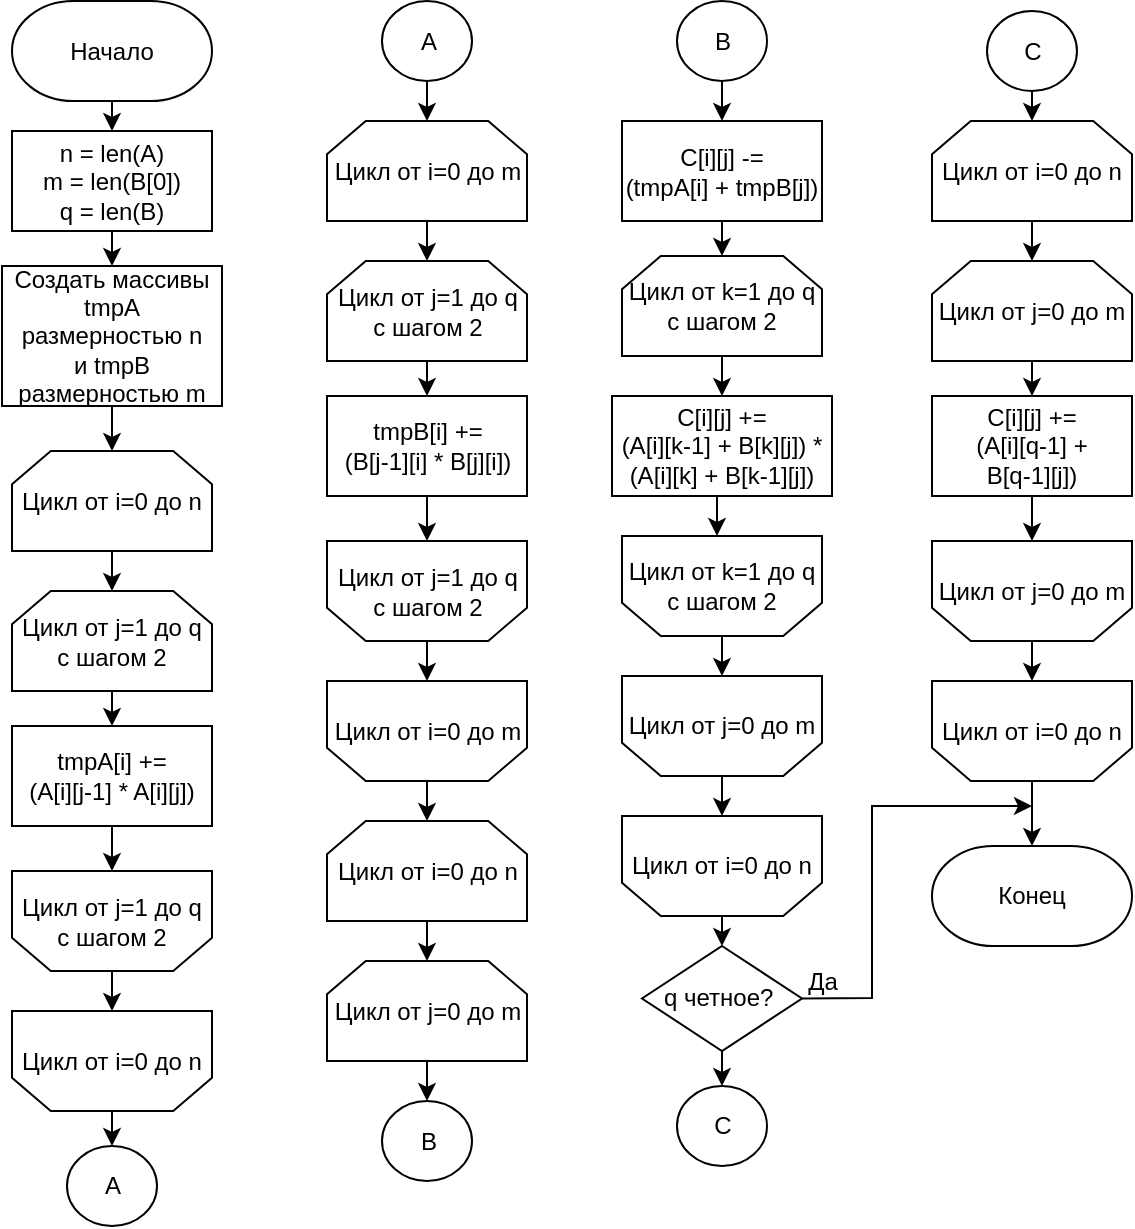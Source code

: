 <mxfile version="14.6.13" type="device"><diagram id="C5RBs43oDa-KdzZeNtuy" name="Page-1"><mxGraphModel dx="682" dy="948" grid="0" gridSize="10" guides="1" tooltips="1" connect="1" arrows="1" fold="1" page="1" pageScale="1" pageWidth="827" pageHeight="1169" math="0" shadow="0"><root><mxCell id="WIyWlLk6GJQsqaUBKTNV-0"/><mxCell id="WIyWlLk6GJQsqaUBKTNV-1" parent="WIyWlLk6GJQsqaUBKTNV-0"/><mxCell id="-yBMfY92cDl7zNIJ8aVc-0" value="Начало" style="strokeWidth=1;html=1;shape=mxgraph.flowchart.terminator;whiteSpace=wrap;" parent="WIyWlLk6GJQsqaUBKTNV-1" vertex="1"><mxGeometry x="140" y="37.5" width="100" height="50" as="geometry"/></mxCell><mxCell id="-yBMfY92cDl7zNIJ8aVc-3" value="n = len(A)&lt;br&gt;m = len(B[0])&lt;br&gt;q = len(B)" style="rounded=0;whiteSpace=wrap;html=1;absoluteArcSize=1;arcSize=14;strokeWidth=1;" parent="WIyWlLk6GJQsqaUBKTNV-1" vertex="1"><mxGeometry x="140" y="102.5" width="100" height="50" as="geometry"/></mxCell><mxCell id="-yBMfY92cDl7zNIJ8aVc-5" value="Цикл от i=0 до n" style="strokeWidth=1;html=1;shape=stencil(rZVNb4MwDIZ/Ta5VIFpXjlPWnapeetg5pe6ICgkKWbv9+6W4aHwMxrxKHPBreB9sbIUJWWWqBBZzowpg4pnF8cbaMggbXWgfwnCbYWLJMbxgmKwwVFUJqUftrJxW+xwwU3lnT3DRB39z0CYDh65izfhTeOZ6CZlaY4KJtqbqZFr5YKa0Ce/yDzTjiwfEfN5ijMpAKMCD66jf5W1RYPELmRTNI+0IpG5FDfc30uvfSRGNtKZ0r8+KZsK2hLr4gsc9XLKayduReAm1OlIvm60jVDfCEzIoYwso5F6lpzdn383hx68s1XW5B4kmXdgztIau16upBjQOuTYth8d/O/QaeAeLJcGC39mBUgblb6S5rWBiaIM+mIhaHRkjIY/WwcR8HXWe4zkyNroDg1rFc60WvgA=);whiteSpace=wrap;" parent="WIyWlLk6GJQsqaUBKTNV-1" vertex="1"><mxGeometry x="140" y="262.5" width="100" height="50" as="geometry"/></mxCell><mxCell id="-yBMfY92cDl7zNIJ8aVc-6" value="" style="endArrow=classic;html=1;exitX=0.5;exitY=1;exitDx=0;exitDy=0;entryX=0.5;entryY=0;entryDx=0;entryDy=0;" parent="WIyWlLk6GJQsqaUBKTNV-1" source="-yBMfY92cDl7zNIJ8aVc-3" edge="1" target="zWkBIGiJDW9eVkuwqsB4-0"><mxGeometry width="50" height="50" relative="1" as="geometry"><mxPoint x="210" y="22.5" as="sourcePoint"/><mxPoint x="190" y="172.5" as="targetPoint"/></mxGeometry></mxCell><mxCell id="-yBMfY92cDl7zNIJ8aVc-8" value="" style="endArrow=classic;html=1;exitX=0.5;exitY=1;exitDx=0;exitDy=0;exitPerimeter=0;entryX=0.5;entryY=0;entryDx=0;entryDy=0;entryPerimeter=0;" parent="WIyWlLk6GJQsqaUBKTNV-1" source="-yBMfY92cDl7zNIJ8aVc-5" target="N72QY26TZbya8H9kIFj0-0" edge="1"><mxGeometry width="50" height="50" relative="1" as="geometry"><mxPoint x="220" y="102.5" as="sourcePoint"/><mxPoint x="190" y="332.5" as="targetPoint"/></mxGeometry></mxCell><mxCell id="Sy1VbZIVCNNptTaLWqNR-4" value="" style="endArrow=classic;html=1;exitX=0.5;exitY=1;exitDx=0;exitDy=0;exitPerimeter=0;entryX=0.5;entryY=0;entryDx=0;entryDy=0;" parent="WIyWlLk6GJQsqaUBKTNV-1" source="-yBMfY92cDl7zNIJ8aVc-0" edge="1" target="-yBMfY92cDl7zNIJ8aVc-3"><mxGeometry width="50" height="50" relative="1" as="geometry"><mxPoint x="160" y="462.5" as="sourcePoint"/><mxPoint x="190" y="112.5" as="targetPoint"/></mxGeometry></mxCell><mxCell id="Sy1VbZIVCNNptTaLWqNR-7" value="А" style="verticalLabelPosition=middle;verticalAlign=middle;html=1;shape=mxgraph.flowchart.on-page_reference;rounded=0;fontFamily=Helvetica;strokeWidth=1;labelPosition=center;align=center;" parent="WIyWlLk6GJQsqaUBKTNV-1" vertex="1"><mxGeometry x="167.5" y="610" width="45" height="40" as="geometry"/></mxCell><mxCell id="Sy1VbZIVCNNptTaLWqNR-17" value="Конец" style="strokeWidth=1;html=1;shape=mxgraph.flowchart.terminator;whiteSpace=wrap;" parent="WIyWlLk6GJQsqaUBKTNV-1" vertex="1"><mxGeometry x="600" y="460" width="100" height="50" as="geometry"/></mxCell><mxCell id="aiIDK9T_HGXLRwg9emyF-4" value="" style="endArrow=classic;html=1;exitX=0.5;exitY=0;exitDx=0;exitDy=0;entryX=0.5;entryY=0;entryDx=0;entryDy=0;entryPerimeter=0;exitPerimeter=0;" parent="WIyWlLk6GJQsqaUBKTNV-1" target="Sy1VbZIVCNNptTaLWqNR-7" edge="1" source="zWkBIGiJDW9eVkuwqsB4-4"><mxGeometry width="50" height="50" relative="1" as="geometry"><mxPoint x="190" y="592.5" as="sourcePoint"/><mxPoint x="330" y="612.5" as="targetPoint"/></mxGeometry></mxCell><mxCell id="N72QY26TZbya8H9kIFj0-0" value="Цикл от j=1 до q&lt;br&gt;с шагом 2" style="strokeWidth=1;html=1;shape=stencil(rZVNb4MwDIZ/Ta5VIFpXjlPWnapeetg5pe6ICgkKWbv9+6W4aHwMxrxKHPBreB9sbIUJWWWqBBZzowpg4pnF8cbaMggbXWgfwnCbYWLJMbxgmKwwVFUJqUftrJxW+xwwU3lnT3DRB39z0CYDh65izfhTeOZ6CZlaY4KJtqbqZFr5YKa0Ce/yDzTjiwfEfN5ijMpAKMCD66jf5W1RYPELmRTNI+0IpG5FDfc30uvfSRGNtKZ0r8+KZsK2hLr4gsc9XLKayduReAm1OlIvm60jVDfCEzIoYwso5F6lpzdn383hx68s1XW5B4kmXdgztIau16upBjQOuTYth8d/O/QaeAeLJcGC39mBUgblb6S5rWBiaIM+mIhaHRkjIY/WwcR8HXWe4zkyNroDg1rFc60WvgA=);whiteSpace=wrap;" parent="WIyWlLk6GJQsqaUBKTNV-1" vertex="1"><mxGeometry x="140" y="332.5" width="100" height="50" as="geometry"/></mxCell><mxCell id="zWkBIGiJDW9eVkuwqsB4-0" value="Создать массивы tmpA размерностью n &lt;br&gt;и tmpB размерностью m" style="rounded=0;whiteSpace=wrap;html=1;absoluteArcSize=1;arcSize=14;strokeWidth=1;" vertex="1" parent="WIyWlLk6GJQsqaUBKTNV-1"><mxGeometry x="135" y="170" width="110" height="70" as="geometry"/></mxCell><mxCell id="zWkBIGiJDW9eVkuwqsB4-1" value="" style="endArrow=classic;html=1;exitX=0.5;exitY=1;exitDx=0;exitDy=0;entryX=0.5;entryY=0;entryDx=0;entryDy=0;entryPerimeter=0;" edge="1" parent="WIyWlLk6GJQsqaUBKTNV-1" source="zWkBIGiJDW9eVkuwqsB4-0" target="-yBMfY92cDl7zNIJ8aVc-5"><mxGeometry width="50" height="50" relative="1" as="geometry"><mxPoint x="200" y="322.5" as="sourcePoint"/><mxPoint x="200" y="342.5" as="targetPoint"/></mxGeometry></mxCell><mxCell id="zWkBIGiJDW9eVkuwqsB4-2" value="tmpA[i] +=&lt;br&gt;(A[i][j-1] * A[i][j])" style="rounded=0;whiteSpace=wrap;html=1;absoluteArcSize=1;arcSize=14;strokeWidth=1;" vertex="1" parent="WIyWlLk6GJQsqaUBKTNV-1"><mxGeometry x="140" y="400" width="100" height="50" as="geometry"/></mxCell><mxCell id="zWkBIGiJDW9eVkuwqsB4-3" value="" style="endArrow=classic;html=1;exitX=0.5;exitY=1;exitDx=0;exitDy=0;exitPerimeter=0;entryX=0.5;entryY=0;entryDx=0;entryDy=0;" edge="1" parent="WIyWlLk6GJQsqaUBKTNV-1" source="N72QY26TZbya8H9kIFj0-0" target="zWkBIGiJDW9eVkuwqsB4-2"><mxGeometry width="50" height="50" relative="1" as="geometry"><mxPoint x="320" y="392.5" as="sourcePoint"/><mxPoint x="370" y="342.5" as="targetPoint"/></mxGeometry></mxCell><mxCell id="zWkBIGiJDW9eVkuwqsB4-4" value="Цикл от i=0 до n" style="strokeWidth=1;shape=stencil(rZVNb4MwDIZ/Ta5VIFpXjlPWnapeetg5pe6ICgkKWbv9+6W4aHwMxrxKHPBreB9sbIUJWWWqBBZzowpg4pnF8cbaMggbXWgfwnCbYWLJMbxgmKwwVFUJqUftrJxW+xwwU3lnT3DRB39z0CYDh65izfhTeOZ6CZlaY4KJtqbqZFr5YKa0Ce/yDzTjiwfEfN5ijMpAKMCD66jf5W1RYPELmRTNI+0IpG5FDfc30uvfSRGNtKZ0r8+KZsK2hLr4gsc9XLKayduReAm1OlIvm60jVDfCEzIoYwso5F6lpzdn383hx68s1XW5B4kmXdgztIau16upBjQOuTYth8d/O/QaeAeLJcGC39mBUgblb6S5rWBiaIM+mIhaHRkjIY/WwcR8HXWe4zkyNroDg1rFc60WvgA=);rotation=0;horizontal=1;verticalAlign=middle;labelPosition=center;verticalLabelPosition=middle;align=center;labelBorderColor=none;fontFamily=Helvetica;whiteSpace=wrap;html=1;direction=west;" vertex="1" parent="WIyWlLk6GJQsqaUBKTNV-1"><mxGeometry x="140" y="542.5" width="100" height="50" as="geometry"/></mxCell><mxCell id="zWkBIGiJDW9eVkuwqsB4-5" value="Цикл от j=1 до q&lt;br&gt;с шагом 2" style="strokeWidth=1;shape=stencil(rZVNb4MwDIZ/Ta5VIFpXjlPWnapeetg5pe6ICgkKWbv9+6W4aHwMxrxKHPBreB9sbIUJWWWqBBZzowpg4pnF8cbaMggbXWgfwnCbYWLJMbxgmKwwVFUJqUftrJxW+xwwU3lnT3DRB39z0CYDh65izfhTeOZ6CZlaY4KJtqbqZFr5YKa0Ce/yDzTjiwfEfN5ijMpAKMCD66jf5W1RYPELmRTNI+0IpG5FDfc30uvfSRGNtKZ0r8+KZsK2hLr4gsc9XLKayduReAm1OlIvm60jVDfCEzIoYwso5F6lpzdn383hx68s1XW5B4kmXdgztIau16upBjQOuTYth8d/O/QaeAeLJcGC39mBUgblb6S5rWBiaIM+mIhaHRkjIY/WwcR8HXWe4zkyNroDg1rFc60WvgA=);rotation=0;horizontal=1;verticalAlign=middle;labelPosition=center;verticalLabelPosition=middle;align=center;labelBorderColor=none;fontFamily=Helvetica;whiteSpace=wrap;html=1;direction=west;" vertex="1" parent="WIyWlLk6GJQsqaUBKTNV-1"><mxGeometry x="140" y="472.5" width="100" height="50" as="geometry"/></mxCell><mxCell id="zWkBIGiJDW9eVkuwqsB4-6" value="" style="endArrow=classic;html=1;exitX=0.5;exitY=0;exitDx=0;exitDy=0;exitPerimeter=0;entryX=0.5;entryY=1;entryDx=0;entryDy=0;entryPerimeter=0;" edge="1" parent="WIyWlLk6GJQsqaUBKTNV-1" source="zWkBIGiJDW9eVkuwqsB4-5" target="zWkBIGiJDW9eVkuwqsB4-4"><mxGeometry width="50" height="50" relative="1" as="geometry"><mxPoint x="132.5" y="592.5" as="sourcePoint"/><mxPoint x="182.5" y="542.5" as="targetPoint"/></mxGeometry></mxCell><mxCell id="zWkBIGiJDW9eVkuwqsB4-7" value="" style="endArrow=classic;html=1;exitX=0.5;exitY=1;exitDx=0;exitDy=0;entryX=0.5;entryY=1;entryDx=0;entryDy=0;entryPerimeter=0;" edge="1" parent="WIyWlLk6GJQsqaUBKTNV-1" source="zWkBIGiJDW9eVkuwqsB4-2" target="zWkBIGiJDW9eVkuwqsB4-5"><mxGeometry width="50" height="50" relative="1" as="geometry"><mxPoint x="320" y="392.5" as="sourcePoint"/><mxPoint x="370" y="342.5" as="targetPoint"/></mxGeometry></mxCell><mxCell id="zWkBIGiJDW9eVkuwqsB4-8" value="А" style="verticalLabelPosition=middle;verticalAlign=middle;html=1;shape=mxgraph.flowchart.on-page_reference;rounded=0;fontFamily=Helvetica;strokeWidth=1;labelPosition=center;align=center;" vertex="1" parent="WIyWlLk6GJQsqaUBKTNV-1"><mxGeometry x="325" y="37.5" width="45" height="40" as="geometry"/></mxCell><mxCell id="zWkBIGiJDW9eVkuwqsB4-9" value="" style="endArrow=classic;html=1;exitX=0.5;exitY=1;exitDx=0;exitDy=0;exitPerimeter=0;entryX=0.5;entryY=0;entryDx=0;entryDy=0;rounded=1;entryPerimeter=0;" edge="1" parent="WIyWlLk6GJQsqaUBKTNV-1" source="zWkBIGiJDW9eVkuwqsB4-8" target="zWkBIGiJDW9eVkuwqsB4-10"><mxGeometry width="50" height="50" relative="1" as="geometry"><mxPoint x="180" y="87.5" as="sourcePoint"/><mxPoint x="347.5" y="107.5" as="targetPoint"/></mxGeometry></mxCell><mxCell id="zWkBIGiJDW9eVkuwqsB4-10" value="Цикл от i=0 до m" style="strokeWidth=1;html=1;shape=stencil(rZVNb4MwDIZ/Ta5VIFpXjlPWnapeetg5pe6ICgkKWbv9+6W4aHwMxrxKHPBreB9sbIUJWWWqBBZzowpg4pnF8cbaMggbXWgfwnCbYWLJMbxgmKwwVFUJqUftrJxW+xwwU3lnT3DRB39z0CYDh65izfhTeOZ6CZlaY4KJtqbqZFr5YKa0Ce/yDzTjiwfEfN5ijMpAKMCD66jf5W1RYPELmRTNI+0IpG5FDfc30uvfSRGNtKZ0r8+KZsK2hLr4gsc9XLKayduReAm1OlIvm60jVDfCEzIoYwso5F6lpzdn383hx68s1XW5B4kmXdgztIau16upBjQOuTYth8d/O/QaeAeLJcGC39mBUgblb6S5rWBiaIM+mIhaHRkjIY/WwcR8HXWe4zkyNroDg1rFc60WvgA=);whiteSpace=wrap;" vertex="1" parent="WIyWlLk6GJQsqaUBKTNV-1"><mxGeometry x="297.5" y="97.5" width="100" height="50" as="geometry"/></mxCell><mxCell id="zWkBIGiJDW9eVkuwqsB4-11" value="" style="endArrow=classic;html=1;exitX=0.5;exitY=1;exitDx=0;exitDy=0;exitPerimeter=0;entryX=0.5;entryY=0;entryDx=0;entryDy=0;entryPerimeter=0;" edge="1" parent="WIyWlLk6GJQsqaUBKTNV-1" source="zWkBIGiJDW9eVkuwqsB4-10" target="zWkBIGiJDW9eVkuwqsB4-12"><mxGeometry width="50" height="50" relative="1" as="geometry"><mxPoint x="377.5" y="-62.5" as="sourcePoint"/><mxPoint x="347.5" y="167.5" as="targetPoint"/></mxGeometry></mxCell><mxCell id="zWkBIGiJDW9eVkuwqsB4-12" value="Цикл от j=1 до q&lt;br&gt;с шагом 2" style="strokeWidth=1;html=1;shape=stencil(rZVNb4MwDIZ/Ta5VIFpXjlPWnapeetg5pe6ICgkKWbv9+6W4aHwMxrxKHPBreB9sbIUJWWWqBBZzowpg4pnF8cbaMggbXWgfwnCbYWLJMbxgmKwwVFUJqUftrJxW+xwwU3lnT3DRB39z0CYDh65izfhTeOZ6CZlaY4KJtqbqZFr5YKa0Ce/yDzTjiwfEfN5ijMpAKMCD66jf5W1RYPELmRTNI+0IpG5FDfc30uvfSRGNtKZ0r8+KZsK2hLr4gsc9XLKayduReAm1OlIvm60jVDfCEzIoYwso5F6lpzdn383hx68s1XW5B4kmXdgztIau16upBjQOuTYth8d/O/QaeAeLJcGC39mBUgblb6S5rWBiaIM+mIhaHRkjIY/WwcR8HXWe4zkyNroDg1rFc60WvgA=);whiteSpace=wrap;" vertex="1" parent="WIyWlLk6GJQsqaUBKTNV-1"><mxGeometry x="297.5" y="167.5" width="100" height="50" as="geometry"/></mxCell><mxCell id="zWkBIGiJDW9eVkuwqsB4-13" value="tmpB[i] +=&lt;br&gt;(B[j-1][i] * B[j][i])" style="rounded=0;whiteSpace=wrap;html=1;absoluteArcSize=1;arcSize=14;strokeWidth=1;" vertex="1" parent="WIyWlLk6GJQsqaUBKTNV-1"><mxGeometry x="297.5" y="235" width="100" height="50" as="geometry"/></mxCell><mxCell id="zWkBIGiJDW9eVkuwqsB4-14" value="" style="endArrow=classic;html=1;exitX=0.5;exitY=1;exitDx=0;exitDy=0;exitPerimeter=0;entryX=0.5;entryY=0;entryDx=0;entryDy=0;" edge="1" parent="WIyWlLk6GJQsqaUBKTNV-1" source="zWkBIGiJDW9eVkuwqsB4-12" target="zWkBIGiJDW9eVkuwqsB4-13"><mxGeometry width="50" height="50" relative="1" as="geometry"><mxPoint x="477.5" y="227.5" as="sourcePoint"/><mxPoint x="527.5" y="177.5" as="targetPoint"/></mxGeometry></mxCell><mxCell id="zWkBIGiJDW9eVkuwqsB4-15" value="Цикл от i=0 до m" style="strokeWidth=1;shape=stencil(rZVNb4MwDIZ/Ta5VIFpXjlPWnapeetg5pe6ICgkKWbv9+6W4aHwMxrxKHPBreB9sbIUJWWWqBBZzowpg4pnF8cbaMggbXWgfwnCbYWLJMbxgmKwwVFUJqUftrJxW+xwwU3lnT3DRB39z0CYDh65izfhTeOZ6CZlaY4KJtqbqZFr5YKa0Ce/yDzTjiwfEfN5ijMpAKMCD66jf5W1RYPELmRTNI+0IpG5FDfc30uvfSRGNtKZ0r8+KZsK2hLr4gsc9XLKayduReAm1OlIvm60jVDfCEzIoYwso5F6lpzdn383hx68s1XW5B4kmXdgztIau16upBjQOuTYth8d/O/QaeAeLJcGC39mBUgblb6S5rWBiaIM+mIhaHRkjIY/WwcR8HXWe4zkyNroDg1rFc60WvgA=);rotation=0;horizontal=1;verticalAlign=middle;labelPosition=center;verticalLabelPosition=middle;align=center;labelBorderColor=none;fontFamily=Helvetica;whiteSpace=wrap;html=1;direction=west;" vertex="1" parent="WIyWlLk6GJQsqaUBKTNV-1"><mxGeometry x="297.5" y="377.5" width="100" height="50" as="geometry"/></mxCell><mxCell id="zWkBIGiJDW9eVkuwqsB4-16" value="Цикл от j=1 до q&lt;br&gt;с шагом 2" style="strokeWidth=1;shape=stencil(rZVNb4MwDIZ/Ta5VIFpXjlPWnapeetg5pe6ICgkKWbv9+6W4aHwMxrxKHPBreB9sbIUJWWWqBBZzowpg4pnF8cbaMggbXWgfwnCbYWLJMbxgmKwwVFUJqUftrJxW+xwwU3lnT3DRB39z0CYDh65izfhTeOZ6CZlaY4KJtqbqZFr5YKa0Ce/yDzTjiwfEfN5ijMpAKMCD66jf5W1RYPELmRTNI+0IpG5FDfc30uvfSRGNtKZ0r8+KZsK2hLr4gsc9XLKayduReAm1OlIvm60jVDfCEzIoYwso5F6lpzdn383hx68s1XW5B4kmXdgztIau16upBjQOuTYth8d/O/QaeAeLJcGC39mBUgblb6S5rWBiaIM+mIhaHRkjIY/WwcR8HXWe4zkyNroDg1rFc60WvgA=);rotation=0;horizontal=1;verticalAlign=middle;labelPosition=center;verticalLabelPosition=middle;align=center;labelBorderColor=none;fontFamily=Helvetica;whiteSpace=wrap;html=1;direction=west;" vertex="1" parent="WIyWlLk6GJQsqaUBKTNV-1"><mxGeometry x="297.5" y="307.5" width="100" height="50" as="geometry"/></mxCell><mxCell id="zWkBIGiJDW9eVkuwqsB4-17" value="" style="endArrow=classic;html=1;exitX=0.5;exitY=0;exitDx=0;exitDy=0;exitPerimeter=0;entryX=0.5;entryY=1;entryDx=0;entryDy=0;entryPerimeter=0;" edge="1" parent="WIyWlLk6GJQsqaUBKTNV-1" source="zWkBIGiJDW9eVkuwqsB4-16" target="zWkBIGiJDW9eVkuwqsB4-15"><mxGeometry width="50" height="50" relative="1" as="geometry"><mxPoint x="290" y="427.5" as="sourcePoint"/><mxPoint x="340" y="377.5" as="targetPoint"/></mxGeometry></mxCell><mxCell id="zWkBIGiJDW9eVkuwqsB4-18" value="" style="endArrow=classic;html=1;exitX=0.5;exitY=1;exitDx=0;exitDy=0;entryX=0.5;entryY=1;entryDx=0;entryDy=0;entryPerimeter=0;" edge="1" parent="WIyWlLk6GJQsqaUBKTNV-1" source="zWkBIGiJDW9eVkuwqsB4-13" target="zWkBIGiJDW9eVkuwqsB4-16"><mxGeometry width="50" height="50" relative="1" as="geometry"><mxPoint x="477.5" y="227.5" as="sourcePoint"/><mxPoint x="527.5" y="177.5" as="targetPoint"/></mxGeometry></mxCell><mxCell id="zWkBIGiJDW9eVkuwqsB4-19" value="" style="endArrow=classic;html=1;exitX=0.5;exitY=0;exitDx=0;exitDy=0;exitPerimeter=0;entryX=0.5;entryY=0;entryDx=0;entryDy=0;entryPerimeter=0;" edge="1" parent="WIyWlLk6GJQsqaUBKTNV-1" source="zWkBIGiJDW9eVkuwqsB4-15" target="zWkBIGiJDW9eVkuwqsB4-20"><mxGeometry width="50" height="50" relative="1" as="geometry"><mxPoint x="357.5" y="367.5" as="sourcePoint"/><mxPoint x="427.5" y="477.5" as="targetPoint"/></mxGeometry></mxCell><mxCell id="zWkBIGiJDW9eVkuwqsB4-20" value="Цикл от i=0 до n" style="strokeWidth=1;html=1;shape=stencil(rZVNb4MwDIZ/Ta5VIFpXjlPWnapeetg5pe6ICgkKWbv9+6W4aHwMxrxKHPBreB9sbIUJWWWqBBZzowpg4pnF8cbaMggbXWgfwnCbYWLJMbxgmKwwVFUJqUftrJxW+xwwU3lnT3DRB39z0CYDh65izfhTeOZ6CZlaY4KJtqbqZFr5YKa0Ce/yDzTjiwfEfN5ijMpAKMCD66jf5W1RYPELmRTNI+0IpG5FDfc30uvfSRGNtKZ0r8+KZsK2hLr4gsc9XLKayduReAm1OlIvm60jVDfCEzIoYwso5F6lpzdn383hx68s1XW5B4kmXdgztIau16upBjQOuTYth8d/O/QaeAeLJcGC39mBUgblb6S5rWBiaIM+mIhaHRkjIY/WwcR8HXWe4zkyNroDg1rFc60WvgA=);whiteSpace=wrap;" vertex="1" parent="WIyWlLk6GJQsqaUBKTNV-1"><mxGeometry x="297.5" y="447.5" width="100" height="50" as="geometry"/></mxCell><mxCell id="zWkBIGiJDW9eVkuwqsB4-21" value="" style="endArrow=classic;html=1;exitX=0.5;exitY=1;exitDx=0;exitDy=0;exitPerimeter=0;entryX=0.5;entryY=0;entryDx=0;entryDy=0;entryPerimeter=0;" edge="1" parent="WIyWlLk6GJQsqaUBKTNV-1" source="zWkBIGiJDW9eVkuwqsB4-20" target="zWkBIGiJDW9eVkuwqsB4-22"><mxGeometry width="50" height="50" relative="1" as="geometry"><mxPoint x="377.5" y="287.5" as="sourcePoint"/><mxPoint x="347.5" y="517.5" as="targetPoint"/></mxGeometry></mxCell><mxCell id="zWkBIGiJDW9eVkuwqsB4-22" value="Цикл от j=0 до m" style="strokeWidth=1;html=1;shape=stencil(rZVNb4MwDIZ/Ta5VIFpXjlPWnapeetg5pe6ICgkKWbv9+6W4aHwMxrxKHPBreB9sbIUJWWWqBBZzowpg4pnF8cbaMggbXWgfwnCbYWLJMbxgmKwwVFUJqUftrJxW+xwwU3lnT3DRB39z0CYDh65izfhTeOZ6CZlaY4KJtqbqZFr5YKa0Ce/yDzTjiwfEfN5ijMpAKMCD66jf5W1RYPELmRTNI+0IpG5FDfc30uvfSRGNtKZ0r8+KZsK2hLr4gsc9XLKayduReAm1OlIvm60jVDfCEzIoYwso5F6lpzdn383hx68s1XW5B4kmXdgztIau16upBjQOuTYth8d/O/QaeAeLJcGC39mBUgblb6S5rWBiaIM+mIhaHRkjIY/WwcR8HXWe4zkyNroDg1rFc60WvgA=);whiteSpace=wrap;" vertex="1" parent="WIyWlLk6GJQsqaUBKTNV-1"><mxGeometry x="297.5" y="517.5" width="100" height="50" as="geometry"/></mxCell><mxCell id="zWkBIGiJDW9eVkuwqsB4-23" value="B" style="verticalLabelPosition=middle;verticalAlign=middle;html=1;shape=mxgraph.flowchart.on-page_reference;rounded=0;fontFamily=Helvetica;strokeWidth=1;labelPosition=center;align=center;" vertex="1" parent="WIyWlLk6GJQsqaUBKTNV-1"><mxGeometry x="325" y="587.5" width="45" height="40" as="geometry"/></mxCell><mxCell id="zWkBIGiJDW9eVkuwqsB4-24" value="" style="endArrow=classic;html=1;exitX=0.5;exitY=1;exitDx=0;exitDy=0;exitPerimeter=0;entryX=0.5;entryY=0;entryDx=0;entryDy=0;entryPerimeter=0;" edge="1" parent="WIyWlLk6GJQsqaUBKTNV-1" source="zWkBIGiJDW9eVkuwqsB4-22" target="zWkBIGiJDW9eVkuwqsB4-23"><mxGeometry width="50" height="50" relative="1" as="geometry"><mxPoint x="357.5" y="507.5" as="sourcePoint"/><mxPoint x="357.5" y="527.5" as="targetPoint"/></mxGeometry></mxCell><mxCell id="zWkBIGiJDW9eVkuwqsB4-53" value="C" style="verticalLabelPosition=middle;verticalAlign=middle;html=1;shape=mxgraph.flowchart.on-page_reference;rounded=0;fontFamily=Helvetica;strokeWidth=1;labelPosition=center;align=center;" vertex="1" parent="WIyWlLk6GJQsqaUBKTNV-1"><mxGeometry x="627.5" y="42.5" width="45" height="40" as="geometry"/></mxCell><mxCell id="zWkBIGiJDW9eVkuwqsB4-54" value="" style="endArrow=classic;html=1;exitX=0.5;exitY=1;exitDx=0;exitDy=0;exitPerimeter=0;rounded=1;entryX=0.5;entryY=0;entryDx=0;entryDy=0;entryPerimeter=0;" edge="1" parent="WIyWlLk6GJQsqaUBKTNV-1" source="zWkBIGiJDW9eVkuwqsB4-53" target="zWkBIGiJDW9eVkuwqsB4-74"><mxGeometry width="50" height="50" relative="1" as="geometry"><mxPoint x="485" y="87.5" as="sourcePoint"/><mxPoint x="653" y="90" as="targetPoint"/></mxGeometry></mxCell><mxCell id="zWkBIGiJDW9eVkuwqsB4-55" value="B" style="verticalLabelPosition=middle;verticalAlign=middle;html=1;shape=mxgraph.flowchart.on-page_reference;rounded=0;fontFamily=Helvetica;strokeWidth=1;labelPosition=center;align=center;" vertex="1" parent="WIyWlLk6GJQsqaUBKTNV-1"><mxGeometry x="472.5" y="37.5" width="45" height="40" as="geometry"/></mxCell><mxCell id="zWkBIGiJDW9eVkuwqsB4-56" value="C[i][j] -=&lt;br&gt;(tmpA[i] + tmpB[j])" style="rounded=0;whiteSpace=wrap;html=1;absoluteArcSize=1;arcSize=14;strokeWidth=1;" vertex="1" parent="WIyWlLk6GJQsqaUBKTNV-1"><mxGeometry x="445" y="97.5" width="100" height="50" as="geometry"/></mxCell><mxCell id="zWkBIGiJDW9eVkuwqsB4-57" value="Цикл от k=1 до q&lt;br&gt;с шагом 2" style="strokeWidth=1;html=1;shape=stencil(rZVNb4MwDIZ/Ta5VIFpXjlPWnapeetg5pe6ICgkKWbv9+6W4aHwMxrxKHPBreB9sbIUJWWWqBBZzowpg4pnF8cbaMggbXWgfwnCbYWLJMbxgmKwwVFUJqUftrJxW+xwwU3lnT3DRB39z0CYDh65izfhTeOZ6CZlaY4KJtqbqZFr5YKa0Ce/yDzTjiwfEfN5ijMpAKMCD66jf5W1RYPELmRTNI+0IpG5FDfc30uvfSRGNtKZ0r8+KZsK2hLr4gsc9XLKayduReAm1OlIvm60jVDfCEzIoYwso5F6lpzdn383hx68s1XW5B4kmXdgztIau16upBjQOuTYth8d/O/QaeAeLJcGC39mBUgblb6S5rWBiaIM+mIhaHRkjIY/WwcR8HXWe4zkyNroDg1rFc60WvgA=);whiteSpace=wrap;" vertex="1" parent="WIyWlLk6GJQsqaUBKTNV-1"><mxGeometry x="445" y="165" width="100" height="50" as="geometry"/></mxCell><mxCell id="zWkBIGiJDW9eVkuwqsB4-58" value="C[i][j] +=&lt;br&gt;(A[i][k-1] + B[k][j]) *&lt;br&gt;(A[i][k] + B[k-1][j])" style="rounded=0;whiteSpace=wrap;html=1;absoluteArcSize=1;arcSize=14;strokeWidth=1;" vertex="1" parent="WIyWlLk6GJQsqaUBKTNV-1"><mxGeometry x="440" y="235" width="110" height="50" as="geometry"/></mxCell><mxCell id="zWkBIGiJDW9eVkuwqsB4-59" value="" style="endArrow=classic;html=1;exitX=0.5;exitY=0;exitDx=0;exitDy=0;entryX=0.5;entryY=1;entryDx=0;entryDy=0;entryPerimeter=0;exitPerimeter=0;" edge="1" parent="WIyWlLk6GJQsqaUBKTNV-1" source="zWkBIGiJDW9eVkuwqsB4-60" target="zWkBIGiJDW9eVkuwqsB4-63"><mxGeometry width="50" height="50" relative="1" as="geometry"><mxPoint x="495" y="425" as="sourcePoint"/><mxPoint x="495" y="442.5" as="targetPoint"/></mxGeometry></mxCell><mxCell id="zWkBIGiJDW9eVkuwqsB4-60" value="Цикл от j=0 до m" style="strokeWidth=1;shape=stencil(rZVNb4MwDIZ/Ta5VIFpXjlPWnapeetg5pe6ICgkKWbv9+6W4aHwMxrxKHPBreB9sbIUJWWWqBBZzowpg4pnF8cbaMggbXWgfwnCbYWLJMbxgmKwwVFUJqUftrJxW+xwwU3lnT3DRB39z0CYDh65izfhTeOZ6CZlaY4KJtqbqZFr5YKa0Ce/yDzTjiwfEfN5ijMpAKMCD66jf5W1RYPELmRTNI+0IpG5FDfc30uvfSRGNtKZ0r8+KZsK2hLr4gsc9XLKayduReAm1OlIvm60jVDfCEzIoYwso5F6lpzdn383hx68s1XW5B4kmXdgztIau16upBjQOuTYth8d/O/QaeAeLJcGC39mBUgblb6S5rWBiaIM+mIhaHRkjIY/WwcR8HXWe4zkyNroDg1rFc60WvgA=);rotation=0;horizontal=1;verticalAlign=middle;labelPosition=center;verticalLabelPosition=middle;align=center;labelBorderColor=none;fontFamily=Helvetica;whiteSpace=wrap;html=1;direction=west;" vertex="1" parent="WIyWlLk6GJQsqaUBKTNV-1"><mxGeometry x="445" y="375" width="100" height="50" as="geometry"/></mxCell><mxCell id="zWkBIGiJDW9eVkuwqsB4-61" value="Цикл от k=1 до q&lt;br&gt;с шагом 2" style="strokeWidth=1;shape=stencil(rZVNb4MwDIZ/Ta5VIFpXjlPWnapeetg5pe6ICgkKWbv9+6W4aHwMxrxKHPBreB9sbIUJWWWqBBZzowpg4pnF8cbaMggbXWgfwnCbYWLJMbxgmKwwVFUJqUftrJxW+xwwU3lnT3DRB39z0CYDh65izfhTeOZ6CZlaY4KJtqbqZFr5YKa0Ce/yDzTjiwfEfN5ijMpAKMCD66jf5W1RYPELmRTNI+0IpG5FDfc30uvfSRGNtKZ0r8+KZsK2hLr4gsc9XLKayduReAm1OlIvm60jVDfCEzIoYwso5F6lpzdn383hx68s1XW5B4kmXdgztIau16upBjQOuTYth8d/O/QaeAeLJcGC39mBUgblb6S5rWBiaIM+mIhaHRkjIY/WwcR8HXWe4zkyNroDg1rFc60WvgA=);rotation=0;horizontal=1;verticalAlign=middle;labelPosition=center;verticalLabelPosition=middle;align=center;labelBorderColor=none;fontFamily=Helvetica;whiteSpace=wrap;html=1;direction=west;" vertex="1" parent="WIyWlLk6GJQsqaUBKTNV-1"><mxGeometry x="445" y="305" width="100" height="50" as="geometry"/></mxCell><mxCell id="zWkBIGiJDW9eVkuwqsB4-62" value="" style="endArrow=classic;html=1;exitX=0.5;exitY=0;exitDx=0;exitDy=0;exitPerimeter=0;entryX=0.5;entryY=1;entryDx=0;entryDy=0;entryPerimeter=0;" edge="1" parent="WIyWlLk6GJQsqaUBKTNV-1" source="zWkBIGiJDW9eVkuwqsB4-61" target="zWkBIGiJDW9eVkuwqsB4-60"><mxGeometry width="50" height="50" relative="1" as="geometry"><mxPoint x="437.5" y="425" as="sourcePoint"/><mxPoint x="487.5" y="375" as="targetPoint"/></mxGeometry></mxCell><mxCell id="zWkBIGiJDW9eVkuwqsB4-63" value="Цикл от i=0 до n" style="strokeWidth=1;shape=stencil(rZVNb4MwDIZ/Ta5VIFpXjlPWnapeetg5pe6ICgkKWbv9+6W4aHwMxrxKHPBreB9sbIUJWWWqBBZzowpg4pnF8cbaMggbXWgfwnCbYWLJMbxgmKwwVFUJqUftrJxW+xwwU3lnT3DRB39z0CYDh65izfhTeOZ6CZlaY4KJtqbqZFr5YKa0Ce/yDzTjiwfEfN5ijMpAKMCD66jf5W1RYPELmRTNI+0IpG5FDfc30uvfSRGNtKZ0r8+KZsK2hLr4gsc9XLKayduReAm1OlIvm60jVDfCEzIoYwso5F6lpzdn383hx68s1XW5B4kmXdgztIau16upBjQOuTYth8d/O/QaeAeLJcGC39mBUgblb6S5rWBiaIM+mIhaHRkjIY/WwcR8HXWe4zkyNroDg1rFc60WvgA=);rotation=0;horizontal=1;verticalAlign=middle;labelPosition=center;verticalLabelPosition=middle;align=center;labelBorderColor=none;fontFamily=Helvetica;whiteSpace=wrap;html=1;direction=west;" vertex="1" parent="WIyWlLk6GJQsqaUBKTNV-1"><mxGeometry x="445" y="445" width="100" height="50" as="geometry"/></mxCell><mxCell id="zWkBIGiJDW9eVkuwqsB4-64" value="" style="endArrow=classic;html=1;exitX=0.5;exitY=1;exitDx=0;exitDy=0;exitPerimeter=0;entryX=0.5;entryY=0;entryDx=0;entryDy=0;" edge="1" parent="WIyWlLk6GJQsqaUBKTNV-1" source="zWkBIGiJDW9eVkuwqsB4-55" target="zWkBIGiJDW9eVkuwqsB4-56"><mxGeometry width="50" height="50" relative="1" as="geometry"><mxPoint x="332.5" y="415" as="sourcePoint"/><mxPoint x="382.5" y="365" as="targetPoint"/></mxGeometry></mxCell><mxCell id="zWkBIGiJDW9eVkuwqsB4-65" value="" style="endArrow=classic;html=1;exitX=0.5;exitY=1;exitDx=0;exitDy=0;entryX=0.5;entryY=0;entryDx=0;entryDy=0;entryPerimeter=0;" edge="1" parent="WIyWlLk6GJQsqaUBKTNV-1" source="zWkBIGiJDW9eVkuwqsB4-56" target="zWkBIGiJDW9eVkuwqsB4-57"><mxGeometry width="50" height="50" relative="1" as="geometry"><mxPoint x="505" y="87.5" as="sourcePoint"/><mxPoint x="505" y="107.5" as="targetPoint"/></mxGeometry></mxCell><mxCell id="zWkBIGiJDW9eVkuwqsB4-66" value="" style="endArrow=classic;html=1;exitX=0.5;exitY=1;exitDx=0;exitDy=0;exitPerimeter=0;entryX=0.5;entryY=0;entryDx=0;entryDy=0;" edge="1" parent="WIyWlLk6GJQsqaUBKTNV-1" source="zWkBIGiJDW9eVkuwqsB4-57" target="zWkBIGiJDW9eVkuwqsB4-58"><mxGeometry width="50" height="50" relative="1" as="geometry"><mxPoint x="515" y="97.5" as="sourcePoint"/><mxPoint x="515" y="117.5" as="targetPoint"/></mxGeometry></mxCell><mxCell id="zWkBIGiJDW9eVkuwqsB4-67" value="" style="endArrow=classic;html=1;" edge="1" parent="WIyWlLk6GJQsqaUBKTNV-1"><mxGeometry width="50" height="50" relative="1" as="geometry"><mxPoint x="492.5" y="285" as="sourcePoint"/><mxPoint x="492.5" y="305" as="targetPoint"/></mxGeometry></mxCell><mxCell id="zWkBIGiJDW9eVkuwqsB4-68" value="C" style="verticalLabelPosition=middle;verticalAlign=middle;html=1;shape=mxgraph.flowchart.on-page_reference;rounded=0;fontFamily=Helvetica;strokeWidth=1;labelPosition=center;align=center;" vertex="1" parent="WIyWlLk6GJQsqaUBKTNV-1"><mxGeometry x="472.5" y="580" width="45" height="40" as="geometry"/></mxCell><mxCell id="zWkBIGiJDW9eVkuwqsB4-71" value="q четное?&amp;nbsp;" style="rhombus;whiteSpace=wrap;html=1;" vertex="1" parent="WIyWlLk6GJQsqaUBKTNV-1"><mxGeometry x="455" y="510" width="80" height="52.5" as="geometry"/></mxCell><mxCell id="zWkBIGiJDW9eVkuwqsB4-72" value="" style="endArrow=classic;html=1;exitX=0.5;exitY=0;exitDx=0;exitDy=0;exitPerimeter=0;entryX=0.5;entryY=0;entryDx=0;entryDy=0;" edge="1" parent="WIyWlLk6GJQsqaUBKTNV-1" source="zWkBIGiJDW9eVkuwqsB4-63" target="zWkBIGiJDW9eVkuwqsB4-71"><mxGeometry width="50" height="50" relative="1" as="geometry"><mxPoint x="540" y="330" as="sourcePoint"/><mxPoint x="590" y="280" as="targetPoint"/></mxGeometry></mxCell><mxCell id="zWkBIGiJDW9eVkuwqsB4-73" value="" style="endArrow=classic;html=1;exitX=0.5;exitY=1;exitDx=0;exitDy=0;entryX=0.5;entryY=0;entryDx=0;entryDy=0;entryPerimeter=0;" edge="1" parent="WIyWlLk6GJQsqaUBKTNV-1" source="zWkBIGiJDW9eVkuwqsB4-71" target="zWkBIGiJDW9eVkuwqsB4-68"><mxGeometry width="50" height="50" relative="1" as="geometry"><mxPoint x="540" y="330" as="sourcePoint"/><mxPoint x="590" y="280" as="targetPoint"/></mxGeometry></mxCell><mxCell id="zWkBIGiJDW9eVkuwqsB4-74" value="Цикл от i=0 до n" style="strokeWidth=1;html=1;shape=stencil(rZVNb4MwDIZ/Ta5VIFpXjlPWnapeetg5pe6ICgkKWbv9+6W4aHwMxrxKHPBreB9sbIUJWWWqBBZzowpg4pnF8cbaMggbXWgfwnCbYWLJMbxgmKwwVFUJqUftrJxW+xwwU3lnT3DRB39z0CYDh65izfhTeOZ6CZlaY4KJtqbqZFr5YKa0Ce/yDzTjiwfEfN5ijMpAKMCD66jf5W1RYPELmRTNI+0IpG5FDfc30uvfSRGNtKZ0r8+KZsK2hLr4gsc9XLKayduReAm1OlIvm60jVDfCEzIoYwso5F6lpzdn383hx68s1XW5B4kmXdgztIau16upBjQOuTYth8d/O/QaeAeLJcGC39mBUgblb6S5rWBiaIM+mIhaHRkjIY/WwcR8HXWe4zkyNroDg1rFc60WvgA=);whiteSpace=wrap;" vertex="1" parent="WIyWlLk6GJQsqaUBKTNV-1"><mxGeometry x="600" y="97.5" width="100" height="50" as="geometry"/></mxCell><mxCell id="zWkBIGiJDW9eVkuwqsB4-75" value="" style="endArrow=classic;html=1;exitX=0.5;exitY=1;exitDx=0;exitDy=0;exitPerimeter=0;entryX=0.5;entryY=0;entryDx=0;entryDy=0;entryPerimeter=0;" edge="1" parent="WIyWlLk6GJQsqaUBKTNV-1" source="zWkBIGiJDW9eVkuwqsB4-74" target="zWkBIGiJDW9eVkuwqsB4-76"><mxGeometry width="50" height="50" relative="1" as="geometry"><mxPoint x="680" y="-62.5" as="sourcePoint"/><mxPoint x="650" y="167.5" as="targetPoint"/></mxGeometry></mxCell><mxCell id="zWkBIGiJDW9eVkuwqsB4-76" value="Цикл от j=0 до m" style="strokeWidth=1;html=1;shape=stencil(rZVNb4MwDIZ/Ta5VIFpXjlPWnapeetg5pe6ICgkKWbv9+6W4aHwMxrxKHPBreB9sbIUJWWWqBBZzowpg4pnF8cbaMggbXWgfwnCbYWLJMbxgmKwwVFUJqUftrJxW+xwwU3lnT3DRB39z0CYDh65izfhTeOZ6CZlaY4KJtqbqZFr5YKa0Ce/yDzTjiwfEfN5ijMpAKMCD66jf5W1RYPELmRTNI+0IpG5FDfc30uvfSRGNtKZ0r8+KZsK2hLr4gsc9XLKayduReAm1OlIvm60jVDfCEzIoYwso5F6lpzdn383hx68s1XW5B4kmXdgztIau16upBjQOuTYth8d/O/QaeAeLJcGC39mBUgblb6S5rWBiaIM+mIhaHRkjIY/WwcR8HXWe4zkyNroDg1rFc60WvgA=);whiteSpace=wrap;" vertex="1" parent="WIyWlLk6GJQsqaUBKTNV-1"><mxGeometry x="600" y="167.5" width="100" height="50" as="geometry"/></mxCell><mxCell id="zWkBIGiJDW9eVkuwqsB4-77" value="C[i][j] +=&lt;br&gt;(A[i][q-1] + &lt;br&gt;B[q-1][j])" style="rounded=0;whiteSpace=wrap;html=1;absoluteArcSize=1;arcSize=14;strokeWidth=1;" vertex="1" parent="WIyWlLk6GJQsqaUBKTNV-1"><mxGeometry x="600" y="235" width="100" height="50" as="geometry"/></mxCell><mxCell id="zWkBIGiJDW9eVkuwqsB4-78" value="" style="endArrow=classic;html=1;exitX=0.5;exitY=1;exitDx=0;exitDy=0;exitPerimeter=0;entryX=0.5;entryY=0;entryDx=0;entryDy=0;" edge="1" parent="WIyWlLk6GJQsqaUBKTNV-1" source="zWkBIGiJDW9eVkuwqsB4-76" target="zWkBIGiJDW9eVkuwqsB4-77"><mxGeometry width="50" height="50" relative="1" as="geometry"><mxPoint x="780" y="227.5" as="sourcePoint"/><mxPoint x="830" y="177.5" as="targetPoint"/></mxGeometry></mxCell><mxCell id="zWkBIGiJDW9eVkuwqsB4-79" value="Цикл от i=0 до n" style="strokeWidth=1;shape=stencil(rZVNb4MwDIZ/Ta5VIFpXjlPWnapeetg5pe6ICgkKWbv9+6W4aHwMxrxKHPBreB9sbIUJWWWqBBZzowpg4pnF8cbaMggbXWgfwnCbYWLJMbxgmKwwVFUJqUftrJxW+xwwU3lnT3DRB39z0CYDh65izfhTeOZ6CZlaY4KJtqbqZFr5YKa0Ce/yDzTjiwfEfN5ijMpAKMCD66jf5W1RYPELmRTNI+0IpG5FDfc30uvfSRGNtKZ0r8+KZsK2hLr4gsc9XLKayduReAm1OlIvm60jVDfCEzIoYwso5F6lpzdn383hx68s1XW5B4kmXdgztIau16upBjQOuTYth8d/O/QaeAeLJcGC39mBUgblb6S5rWBiaIM+mIhaHRkjIY/WwcR8HXWe4zkyNroDg1rFc60WvgA=);rotation=0;horizontal=1;verticalAlign=middle;labelPosition=center;verticalLabelPosition=middle;align=center;labelBorderColor=none;fontFamily=Helvetica;whiteSpace=wrap;html=1;direction=west;" vertex="1" parent="WIyWlLk6GJQsqaUBKTNV-1"><mxGeometry x="600" y="377.5" width="100" height="50" as="geometry"/></mxCell><mxCell id="zWkBIGiJDW9eVkuwqsB4-80" value="Цикл от j=0 до m" style="strokeWidth=1;shape=stencil(rZVNb4MwDIZ/Ta5VIFpXjlPWnapeetg5pe6ICgkKWbv9+6W4aHwMxrxKHPBreB9sbIUJWWWqBBZzowpg4pnF8cbaMggbXWgfwnCbYWLJMbxgmKwwVFUJqUftrJxW+xwwU3lnT3DRB39z0CYDh65izfhTeOZ6CZlaY4KJtqbqZFr5YKa0Ce/yDzTjiwfEfN5ijMpAKMCD66jf5W1RYPELmRTNI+0IpG5FDfc30uvfSRGNtKZ0r8+KZsK2hLr4gsc9XLKayduReAm1OlIvm60jVDfCEzIoYwso5F6lpzdn383hx68s1XW5B4kmXdgztIau16upBjQOuTYth8d/O/QaeAeLJcGC39mBUgblb6S5rWBiaIM+mIhaHRkjIY/WwcR8HXWe4zkyNroDg1rFc60WvgA=);rotation=0;horizontal=1;verticalAlign=middle;labelPosition=center;verticalLabelPosition=middle;align=center;labelBorderColor=none;fontFamily=Helvetica;whiteSpace=wrap;html=1;direction=west;" vertex="1" parent="WIyWlLk6GJQsqaUBKTNV-1"><mxGeometry x="600" y="307.5" width="100" height="50" as="geometry"/></mxCell><mxCell id="zWkBIGiJDW9eVkuwqsB4-81" value="" style="endArrow=classic;html=1;exitX=0.5;exitY=0;exitDx=0;exitDy=0;exitPerimeter=0;entryX=0.5;entryY=1;entryDx=0;entryDy=0;entryPerimeter=0;" edge="1" parent="WIyWlLk6GJQsqaUBKTNV-1" source="zWkBIGiJDW9eVkuwqsB4-80" target="zWkBIGiJDW9eVkuwqsB4-79"><mxGeometry width="50" height="50" relative="1" as="geometry"><mxPoint x="592.5" y="427.5" as="sourcePoint"/><mxPoint x="642.5" y="377.5" as="targetPoint"/></mxGeometry></mxCell><mxCell id="zWkBIGiJDW9eVkuwqsB4-82" value="" style="endArrow=classic;html=1;exitX=0.5;exitY=1;exitDx=0;exitDy=0;entryX=0.5;entryY=1;entryDx=0;entryDy=0;entryPerimeter=0;" edge="1" parent="WIyWlLk6GJQsqaUBKTNV-1" source="zWkBIGiJDW9eVkuwqsB4-77" target="zWkBIGiJDW9eVkuwqsB4-80"><mxGeometry width="50" height="50" relative="1" as="geometry"><mxPoint x="780" y="227.5" as="sourcePoint"/><mxPoint x="830" y="177.5" as="targetPoint"/></mxGeometry></mxCell><mxCell id="zWkBIGiJDW9eVkuwqsB4-84" value="" style="endArrow=classic;html=1;exitX=0.5;exitY=0;exitDx=0;exitDy=0;exitPerimeter=0;" edge="1" parent="WIyWlLk6GJQsqaUBKTNV-1" source="zWkBIGiJDW9eVkuwqsB4-79"><mxGeometry width="50" height="50" relative="1" as="geometry"><mxPoint x="450" y="440" as="sourcePoint"/><mxPoint x="650" y="460" as="targetPoint"/></mxGeometry></mxCell><mxCell id="zWkBIGiJDW9eVkuwqsB4-85" value="" style="endArrow=classic;html=1;exitX=1;exitY=0.5;exitDx=0;exitDy=0;rounded=0;" edge="1" parent="WIyWlLk6GJQsqaUBKTNV-1" source="zWkBIGiJDW9eVkuwqsB4-71"><mxGeometry width="50" height="50" relative="1" as="geometry"><mxPoint x="450" y="440" as="sourcePoint"/><mxPoint x="650" y="440" as="targetPoint"/><Array as="points"><mxPoint x="570" y="536"/><mxPoint x="570" y="440"/></Array></mxGeometry></mxCell><mxCell id="zWkBIGiJDW9eVkuwqsB4-87" value="Да" style="text;html=1;align=center;verticalAlign=middle;resizable=0;points=[];autosize=1;strokeColor=none;" vertex="1" parent="WIyWlLk6GJQsqaUBKTNV-1"><mxGeometry x="530" y="517.5" width="30" height="20" as="geometry"/></mxCell></root></mxGraphModel></diagram></mxfile>